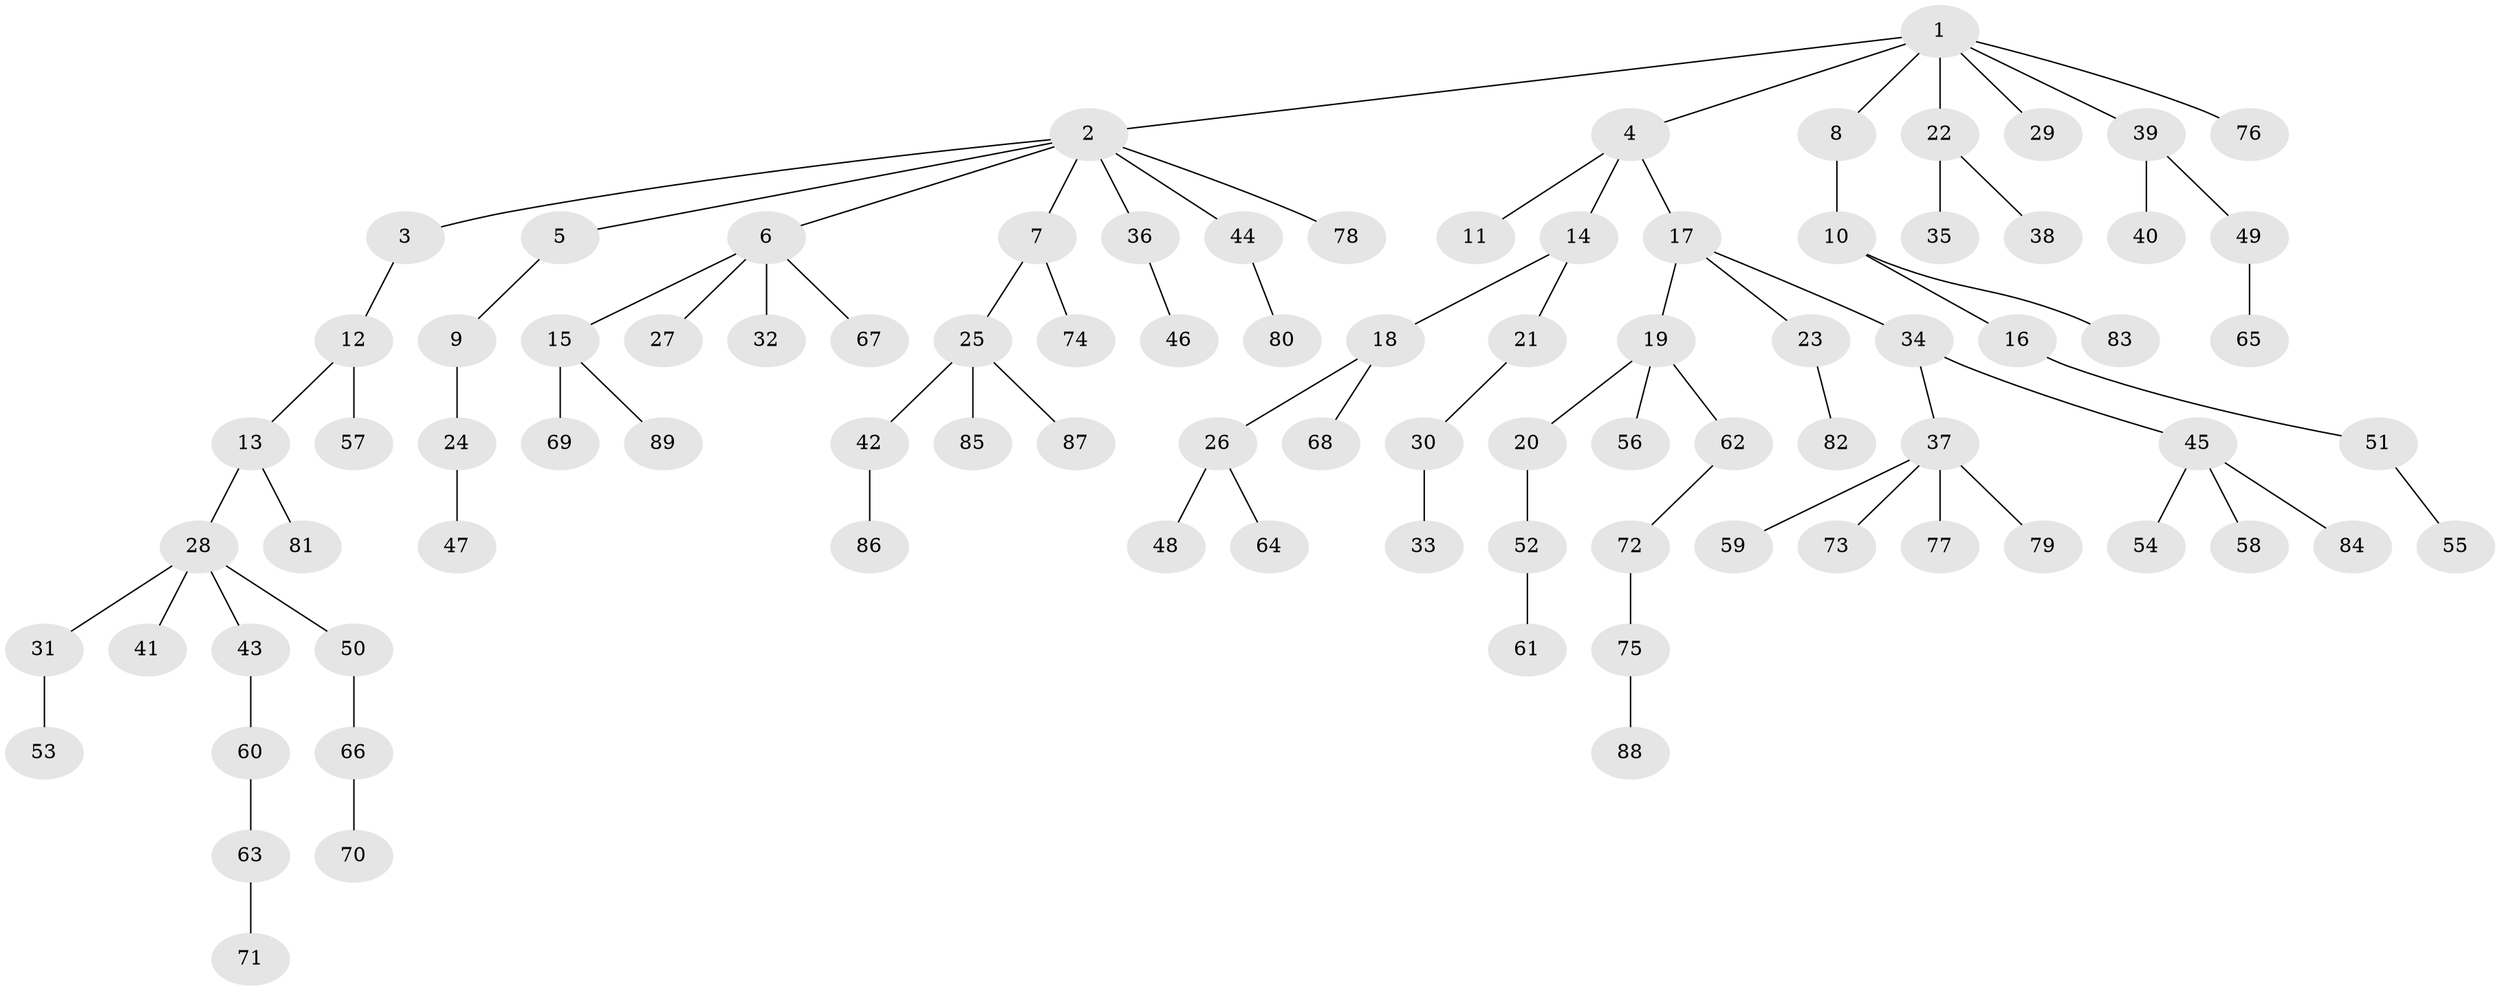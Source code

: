 // Generated by graph-tools (version 1.1) at 2025/15/03/09/25 04:15:29]
// undirected, 89 vertices, 88 edges
graph export_dot {
graph [start="1"]
  node [color=gray90,style=filled];
  1;
  2;
  3;
  4;
  5;
  6;
  7;
  8;
  9;
  10;
  11;
  12;
  13;
  14;
  15;
  16;
  17;
  18;
  19;
  20;
  21;
  22;
  23;
  24;
  25;
  26;
  27;
  28;
  29;
  30;
  31;
  32;
  33;
  34;
  35;
  36;
  37;
  38;
  39;
  40;
  41;
  42;
  43;
  44;
  45;
  46;
  47;
  48;
  49;
  50;
  51;
  52;
  53;
  54;
  55;
  56;
  57;
  58;
  59;
  60;
  61;
  62;
  63;
  64;
  65;
  66;
  67;
  68;
  69;
  70;
  71;
  72;
  73;
  74;
  75;
  76;
  77;
  78;
  79;
  80;
  81;
  82;
  83;
  84;
  85;
  86;
  87;
  88;
  89;
  1 -- 2;
  1 -- 4;
  1 -- 8;
  1 -- 22;
  1 -- 29;
  1 -- 39;
  1 -- 76;
  2 -- 3;
  2 -- 5;
  2 -- 6;
  2 -- 7;
  2 -- 36;
  2 -- 44;
  2 -- 78;
  3 -- 12;
  4 -- 11;
  4 -- 14;
  4 -- 17;
  5 -- 9;
  6 -- 15;
  6 -- 27;
  6 -- 32;
  6 -- 67;
  7 -- 25;
  7 -- 74;
  8 -- 10;
  9 -- 24;
  10 -- 16;
  10 -- 83;
  12 -- 13;
  12 -- 57;
  13 -- 28;
  13 -- 81;
  14 -- 18;
  14 -- 21;
  15 -- 69;
  15 -- 89;
  16 -- 51;
  17 -- 19;
  17 -- 23;
  17 -- 34;
  18 -- 26;
  18 -- 68;
  19 -- 20;
  19 -- 56;
  19 -- 62;
  20 -- 52;
  21 -- 30;
  22 -- 35;
  22 -- 38;
  23 -- 82;
  24 -- 47;
  25 -- 42;
  25 -- 85;
  25 -- 87;
  26 -- 48;
  26 -- 64;
  28 -- 31;
  28 -- 41;
  28 -- 43;
  28 -- 50;
  30 -- 33;
  31 -- 53;
  34 -- 37;
  34 -- 45;
  36 -- 46;
  37 -- 59;
  37 -- 73;
  37 -- 77;
  37 -- 79;
  39 -- 40;
  39 -- 49;
  42 -- 86;
  43 -- 60;
  44 -- 80;
  45 -- 54;
  45 -- 58;
  45 -- 84;
  49 -- 65;
  50 -- 66;
  51 -- 55;
  52 -- 61;
  60 -- 63;
  62 -- 72;
  63 -- 71;
  66 -- 70;
  72 -- 75;
  75 -- 88;
}

